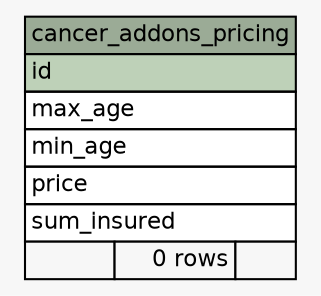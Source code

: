 // dot 6.0.1 on Linux 5.19.13-zen1-1-zen
// SchemaSpy rev 590
digraph "cancer_addons_pricing" {
  graph [
    rankdir="RL"
    bgcolor="#f7f7f7"
    nodesep="0.18"
    ranksep="0.46"
    fontname="Helvetica"
    fontsize="11"
  ];
  node [
    fontname="Helvetica"
    fontsize="11"
    shape="plaintext"
  ];
  edge [
    arrowsize="0.8"
  ];
  "cancer_addons_pricing" [
    label=<
    <TABLE BORDER="0" CELLBORDER="1" CELLSPACING="0" BGCOLOR="#ffffff">
      <TR><TD COLSPAN="3" BGCOLOR="#9bab96" ALIGN="CENTER">cancer_addons_pricing</TD></TR>
      <TR><TD PORT="id" COLSPAN="3" BGCOLOR="#bed1b8" ALIGN="LEFT">id</TD></TR>
      <TR><TD PORT="max_age" COLSPAN="3" ALIGN="LEFT">max_age</TD></TR>
      <TR><TD PORT="min_age" COLSPAN="3" ALIGN="LEFT">min_age</TD></TR>
      <TR><TD PORT="price" COLSPAN="3" ALIGN="LEFT">price</TD></TR>
      <TR><TD PORT="sum_insured" COLSPAN="3" ALIGN="LEFT">sum_insured</TD></TR>
      <TR><TD ALIGN="LEFT" BGCOLOR="#f7f7f7">  </TD><TD ALIGN="RIGHT" BGCOLOR="#f7f7f7">0 rows</TD><TD ALIGN="RIGHT" BGCOLOR="#f7f7f7">  </TD></TR>
    </TABLE>>
    URL="tables/cancer_addons_pricing.html"
    tooltip="cancer_addons_pricing"
  ];
}

